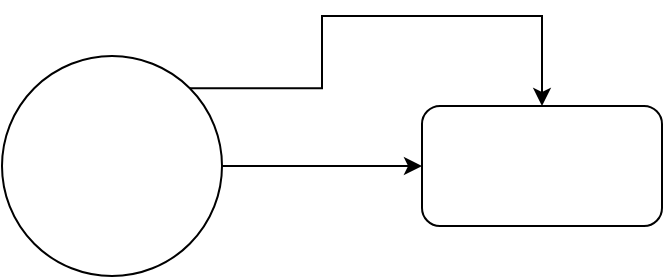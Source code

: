 <mxfile version="17.4.6" type="github">
  <diagram id="P45rB8urKtsq8m1dT5mm" name="Page-1">
    <mxGraphModel dx="1426" dy="794" grid="1" gridSize="10" guides="1" tooltips="1" connect="1" arrows="1" fold="1" page="1" pageScale="1" pageWidth="827" pageHeight="1169" math="0" shadow="0">
      <root>
        <mxCell id="0" />
        <mxCell id="1" parent="0" />
        <mxCell id="INuKn2RdXTmOjSMa2KZv-4" value="" style="edgeStyle=orthogonalEdgeStyle;rounded=0;orthogonalLoop=1;jettySize=auto;html=1;" edge="1" parent="1" source="INuKn2RdXTmOjSMa2KZv-1" target="INuKn2RdXTmOjSMa2KZv-2">
          <mxGeometry relative="1" as="geometry" />
        </mxCell>
        <mxCell id="INuKn2RdXTmOjSMa2KZv-5" style="edgeStyle=orthogonalEdgeStyle;rounded=0;orthogonalLoop=1;jettySize=auto;html=1;exitX=1;exitY=0;exitDx=0;exitDy=0;entryX=0.5;entryY=0;entryDx=0;entryDy=0;" edge="1" parent="1" source="INuKn2RdXTmOjSMa2KZv-1" target="INuKn2RdXTmOjSMa2KZv-2">
          <mxGeometry relative="1" as="geometry" />
        </mxCell>
        <mxCell id="INuKn2RdXTmOjSMa2KZv-1" value="" style="ellipse;whiteSpace=wrap;html=1;aspect=fixed;" vertex="1" parent="1">
          <mxGeometry x="240" y="370" width="110" height="110" as="geometry" />
        </mxCell>
        <mxCell id="INuKn2RdXTmOjSMa2KZv-2" value="" style="rounded=1;whiteSpace=wrap;html=1;" vertex="1" parent="1">
          <mxGeometry x="450" y="395" width="120" height="60" as="geometry" />
        </mxCell>
      </root>
    </mxGraphModel>
  </diagram>
</mxfile>
